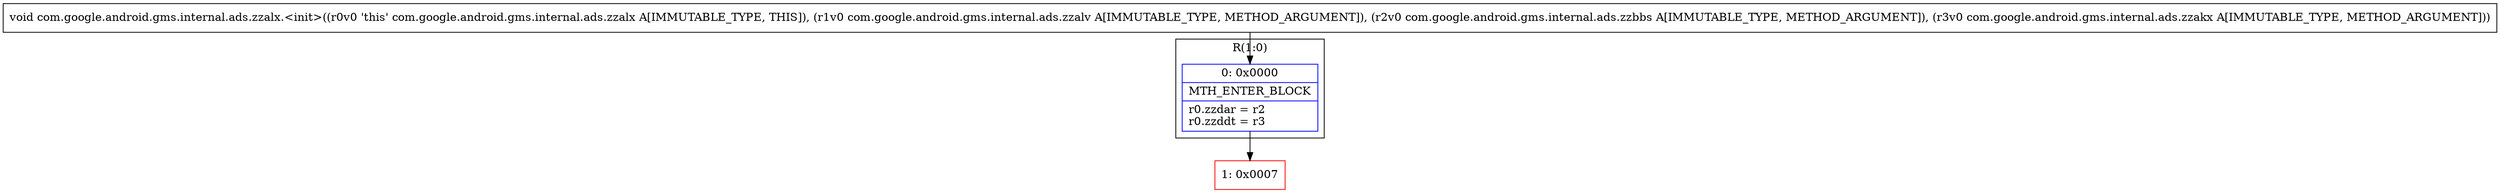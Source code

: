 digraph "CFG forcom.google.android.gms.internal.ads.zzalx.\<init\>(Lcom\/google\/android\/gms\/internal\/ads\/zzalv;Lcom\/google\/android\/gms\/internal\/ads\/zzbbs;Lcom\/google\/android\/gms\/internal\/ads\/zzakx;)V" {
subgraph cluster_Region_1179002191 {
label = "R(1:0)";
node [shape=record,color=blue];
Node_0 [shape=record,label="{0\:\ 0x0000|MTH_ENTER_BLOCK\l|r0.zzdar = r2\lr0.zzddt = r3\l}"];
}
Node_1 [shape=record,color=red,label="{1\:\ 0x0007}"];
MethodNode[shape=record,label="{void com.google.android.gms.internal.ads.zzalx.\<init\>((r0v0 'this' com.google.android.gms.internal.ads.zzalx A[IMMUTABLE_TYPE, THIS]), (r1v0 com.google.android.gms.internal.ads.zzalv A[IMMUTABLE_TYPE, METHOD_ARGUMENT]), (r2v0 com.google.android.gms.internal.ads.zzbbs A[IMMUTABLE_TYPE, METHOD_ARGUMENT]), (r3v0 com.google.android.gms.internal.ads.zzakx A[IMMUTABLE_TYPE, METHOD_ARGUMENT])) }"];
MethodNode -> Node_0;
Node_0 -> Node_1;
}

